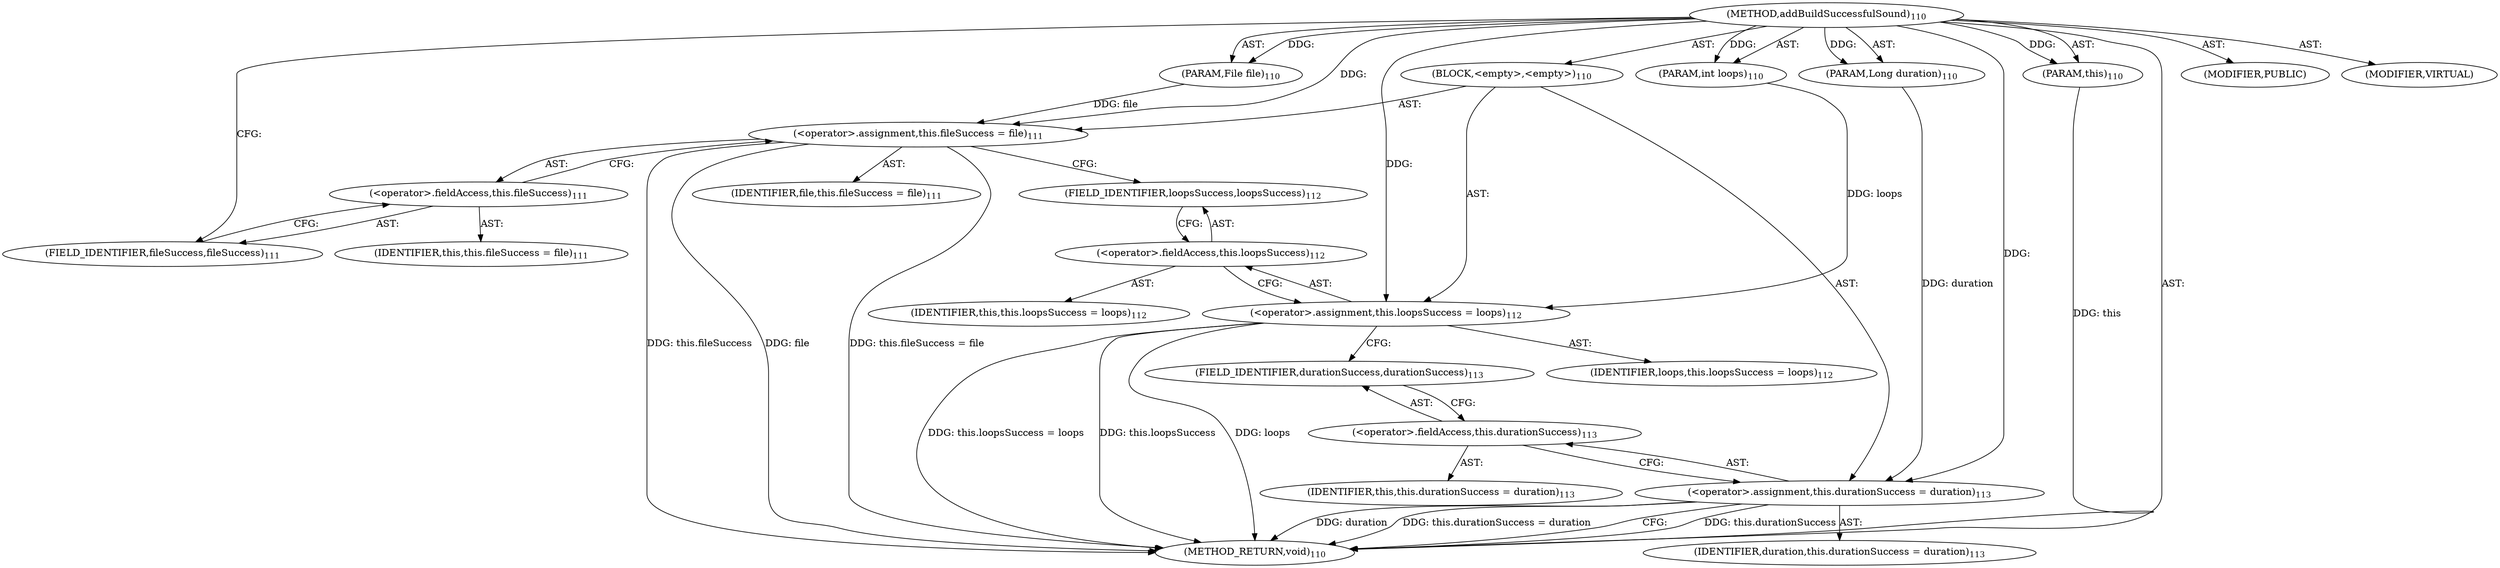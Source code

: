 digraph "addBuildSuccessfulSound" {  
"111669149697" [label = <(METHOD,addBuildSuccessfulSound)<SUB>110</SUB>> ]
"115964116992" [label = <(PARAM,this)<SUB>110</SUB>> ]
"115964116997" [label = <(PARAM,File file)<SUB>110</SUB>> ]
"115964116998" [label = <(PARAM,int loops)<SUB>110</SUB>> ]
"115964116999" [label = <(PARAM,Long duration)<SUB>110</SUB>> ]
"25769803777" [label = <(BLOCK,&lt;empty&gt;,&lt;empty&gt;)<SUB>110</SUB>> ]
"30064771084" [label = <(&lt;operator&gt;.assignment,this.fileSuccess = file)<SUB>111</SUB>> ]
"30064771085" [label = <(&lt;operator&gt;.fieldAccess,this.fileSuccess)<SUB>111</SUB>> ]
"68719476736" [label = <(IDENTIFIER,this,this.fileSuccess = file)<SUB>111</SUB>> ]
"55834574854" [label = <(FIELD_IDENTIFIER,fileSuccess,fileSuccess)<SUB>111</SUB>> ]
"68719476753" [label = <(IDENTIFIER,file,this.fileSuccess = file)<SUB>111</SUB>> ]
"30064771086" [label = <(&lt;operator&gt;.assignment,this.loopsSuccess = loops)<SUB>112</SUB>> ]
"30064771087" [label = <(&lt;operator&gt;.fieldAccess,this.loopsSuccess)<SUB>112</SUB>> ]
"68719476737" [label = <(IDENTIFIER,this,this.loopsSuccess = loops)<SUB>112</SUB>> ]
"55834574855" [label = <(FIELD_IDENTIFIER,loopsSuccess,loopsSuccess)<SUB>112</SUB>> ]
"68719476754" [label = <(IDENTIFIER,loops,this.loopsSuccess = loops)<SUB>112</SUB>> ]
"30064771088" [label = <(&lt;operator&gt;.assignment,this.durationSuccess = duration)<SUB>113</SUB>> ]
"30064771089" [label = <(&lt;operator&gt;.fieldAccess,this.durationSuccess)<SUB>113</SUB>> ]
"68719476738" [label = <(IDENTIFIER,this,this.durationSuccess = duration)<SUB>113</SUB>> ]
"55834574856" [label = <(FIELD_IDENTIFIER,durationSuccess,durationSuccess)<SUB>113</SUB>> ]
"68719476755" [label = <(IDENTIFIER,duration,this.durationSuccess = duration)<SUB>113</SUB>> ]
"133143986184" [label = <(MODIFIER,PUBLIC)> ]
"133143986185" [label = <(MODIFIER,VIRTUAL)> ]
"128849018881" [label = <(METHOD_RETURN,void)<SUB>110</SUB>> ]
  "111669149697" -> "115964116992"  [ label = "AST: "] 
  "111669149697" -> "115964116997"  [ label = "AST: "] 
  "111669149697" -> "115964116998"  [ label = "AST: "] 
  "111669149697" -> "115964116999"  [ label = "AST: "] 
  "111669149697" -> "25769803777"  [ label = "AST: "] 
  "111669149697" -> "133143986184"  [ label = "AST: "] 
  "111669149697" -> "133143986185"  [ label = "AST: "] 
  "111669149697" -> "128849018881"  [ label = "AST: "] 
  "25769803777" -> "30064771084"  [ label = "AST: "] 
  "25769803777" -> "30064771086"  [ label = "AST: "] 
  "25769803777" -> "30064771088"  [ label = "AST: "] 
  "30064771084" -> "30064771085"  [ label = "AST: "] 
  "30064771084" -> "68719476753"  [ label = "AST: "] 
  "30064771085" -> "68719476736"  [ label = "AST: "] 
  "30064771085" -> "55834574854"  [ label = "AST: "] 
  "30064771086" -> "30064771087"  [ label = "AST: "] 
  "30064771086" -> "68719476754"  [ label = "AST: "] 
  "30064771087" -> "68719476737"  [ label = "AST: "] 
  "30064771087" -> "55834574855"  [ label = "AST: "] 
  "30064771088" -> "30064771089"  [ label = "AST: "] 
  "30064771088" -> "68719476755"  [ label = "AST: "] 
  "30064771089" -> "68719476738"  [ label = "AST: "] 
  "30064771089" -> "55834574856"  [ label = "AST: "] 
  "30064771084" -> "55834574855"  [ label = "CFG: "] 
  "30064771086" -> "55834574856"  [ label = "CFG: "] 
  "30064771088" -> "128849018881"  [ label = "CFG: "] 
  "30064771085" -> "30064771084"  [ label = "CFG: "] 
  "30064771087" -> "30064771086"  [ label = "CFG: "] 
  "30064771089" -> "30064771088"  [ label = "CFG: "] 
  "55834574854" -> "30064771085"  [ label = "CFG: "] 
  "55834574855" -> "30064771087"  [ label = "CFG: "] 
  "55834574856" -> "30064771089"  [ label = "CFG: "] 
  "111669149697" -> "55834574854"  [ label = "CFG: "] 
  "115964116992" -> "128849018881"  [ label = "DDG: this"] 
  "30064771084" -> "128849018881"  [ label = "DDG: this.fileSuccess"] 
  "30064771084" -> "128849018881"  [ label = "DDG: file"] 
  "30064771084" -> "128849018881"  [ label = "DDG: this.fileSuccess = file"] 
  "30064771086" -> "128849018881"  [ label = "DDG: this.loopsSuccess"] 
  "30064771086" -> "128849018881"  [ label = "DDG: loops"] 
  "30064771086" -> "128849018881"  [ label = "DDG: this.loopsSuccess = loops"] 
  "30064771088" -> "128849018881"  [ label = "DDG: this.durationSuccess"] 
  "30064771088" -> "128849018881"  [ label = "DDG: duration"] 
  "30064771088" -> "128849018881"  [ label = "DDG: this.durationSuccess = duration"] 
  "111669149697" -> "115964116992"  [ label = "DDG: "] 
  "111669149697" -> "115964116997"  [ label = "DDG: "] 
  "111669149697" -> "115964116998"  [ label = "DDG: "] 
  "111669149697" -> "115964116999"  [ label = "DDG: "] 
  "115964116997" -> "30064771084"  [ label = "DDG: file"] 
  "111669149697" -> "30064771084"  [ label = "DDG: "] 
  "115964116998" -> "30064771086"  [ label = "DDG: loops"] 
  "111669149697" -> "30064771086"  [ label = "DDG: "] 
  "115964116999" -> "30064771088"  [ label = "DDG: duration"] 
  "111669149697" -> "30064771088"  [ label = "DDG: "] 
}

